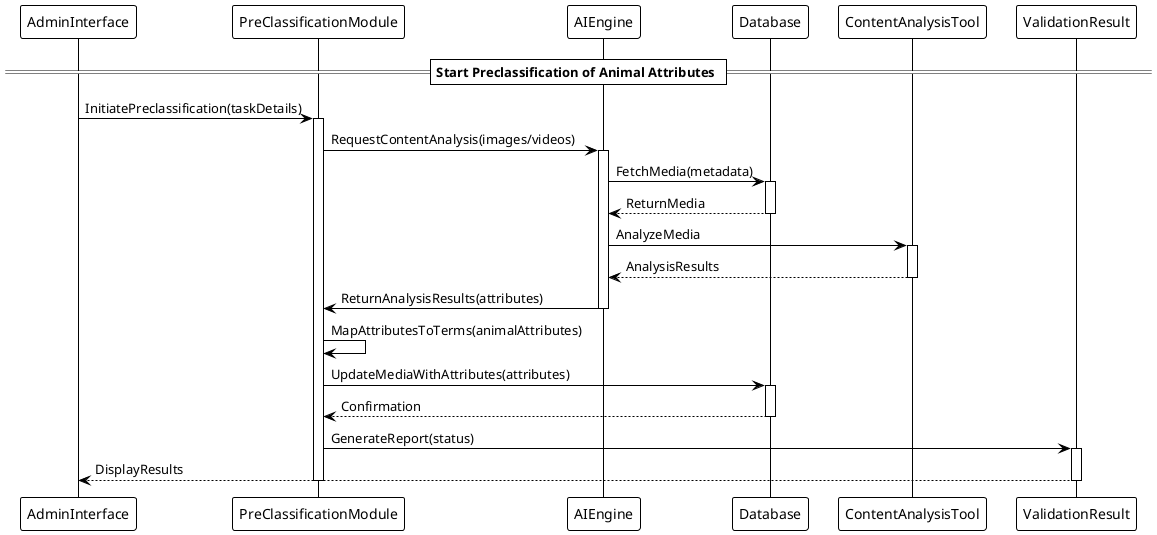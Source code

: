 @startuml
!theme plain

participant AdminInterface
participant PreClassificationModule
participant AIEngine
participant Database
participant ContentAnalysisTool
participant ValidationResult

== Start Preclassification of Animal Attributes ==

AdminInterface -> PreClassificationModule: InitiatePreclassification(taskDetails)
activate PreClassificationModule

PreClassificationModule -> AIEngine: RequestContentAnalysis(images/videos)
activate AIEngine

AIEngine -> Database: FetchMedia(metadata)
activate Database
Database --> AIEngine: ReturnMedia
deactivate Database

AIEngine -> ContentAnalysisTool: AnalyzeMedia
activate ContentAnalysisTool
ContentAnalysisTool --> AIEngine: AnalysisResults
deactivate ContentAnalysisTool

AIEngine -> PreClassificationModule: ReturnAnalysisResults(attributes)
deactivate AIEngine

PreClassificationModule -> PreClassificationModule: MapAttributesToTerms(animalAttributes)
PreClassificationModule -> Database: UpdateMediaWithAttributes(attributes)
activate Database
Database --> PreClassificationModule: Confirmation
deactivate Database

PreClassificationModule -> ValidationResult: GenerateReport(status)
activate ValidationResult
ValidationResult --> AdminInterface: DisplayResults
deactivate ValidationResult

deactivate PreClassificationModule

@enduml